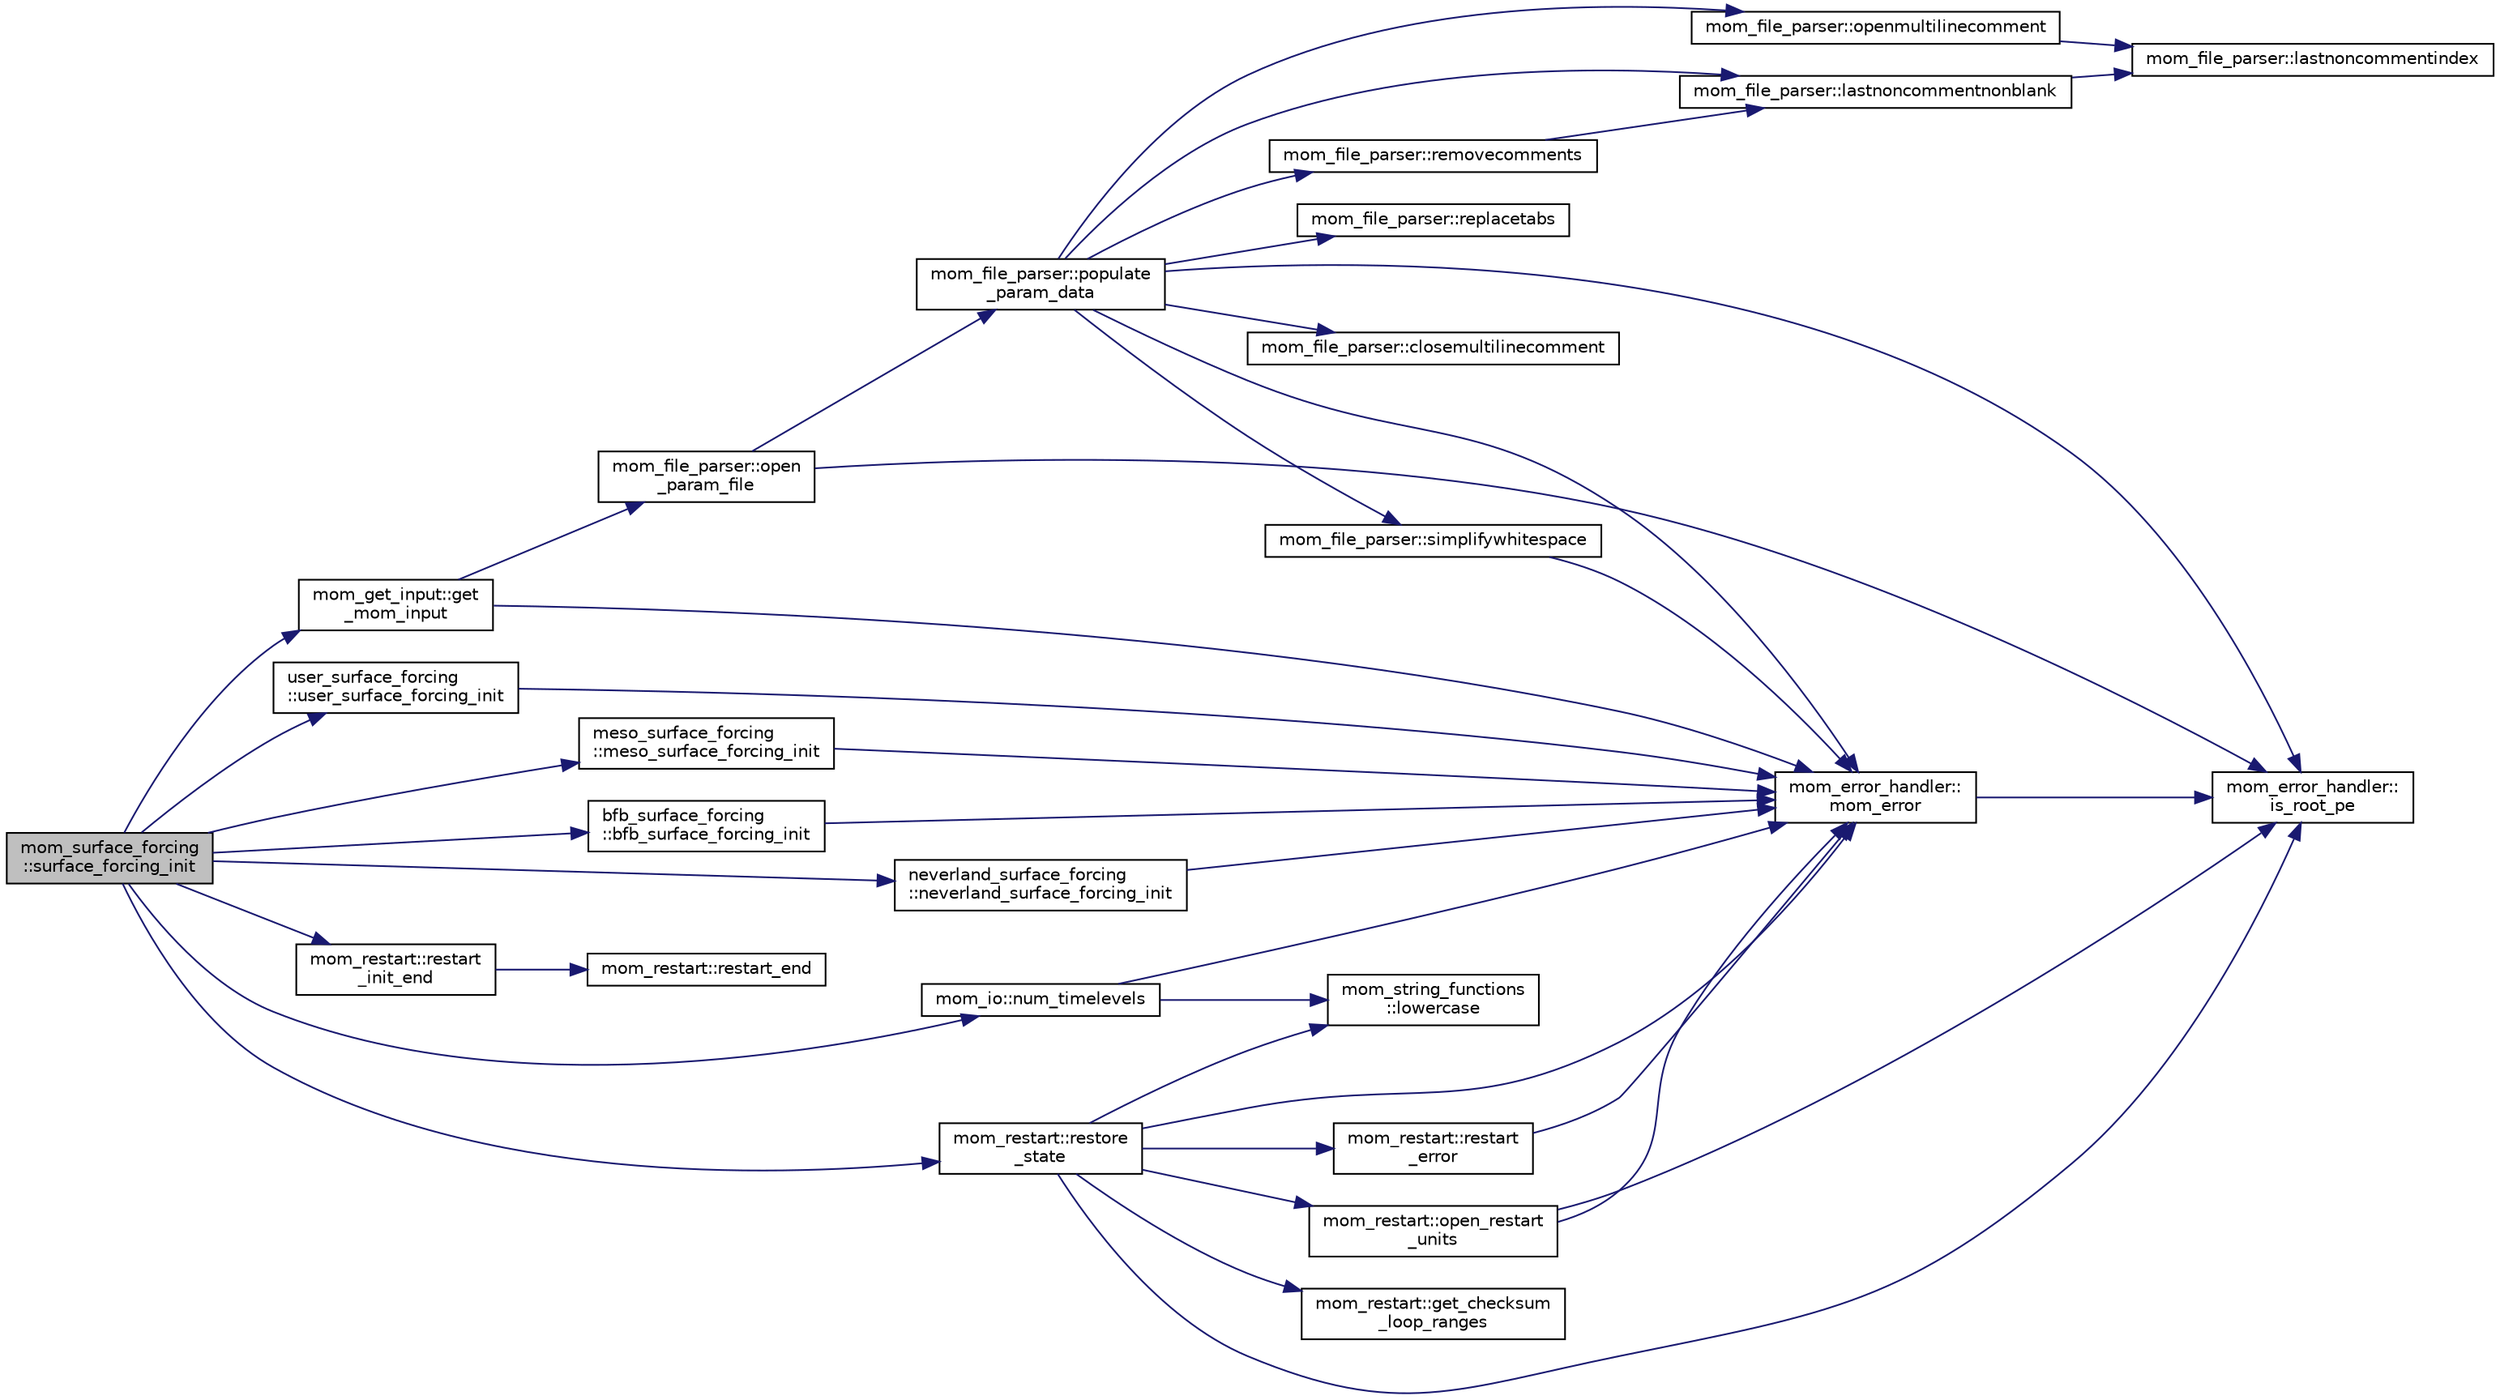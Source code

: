 digraph "mom_surface_forcing::surface_forcing_init"
{
 // INTERACTIVE_SVG=YES
 // LATEX_PDF_SIZE
  edge [fontname="Helvetica",fontsize="10",labelfontname="Helvetica",labelfontsize="10"];
  node [fontname="Helvetica",fontsize="10",shape=record];
  rankdir="LR";
  Node1 [label="mom_surface_forcing\l::surface_forcing_init",height=0.2,width=0.4,color="black", fillcolor="grey75", style="filled", fontcolor="black",tooltip="Initialize the surface forcing module."];
  Node1 -> Node2 [color="midnightblue",fontsize="10",style="solid",fontname="Helvetica"];
  Node2 [label="bfb_surface_forcing\l::bfb_surface_forcing_init",height=0.2,width=0.4,color="black", fillcolor="white", style="filled",URL="$namespacebfb__surface__forcing.html#ae760f8fb9617059e3dd8a7a0a6051830",tooltip="Initialization for forcing the boundary-forced-basin (BFB) configuration."];
  Node2 -> Node3 [color="midnightblue",fontsize="10",style="solid",fontname="Helvetica"];
  Node3 [label="mom_error_handler::\lmom_error",height=0.2,width=0.4,color="black", fillcolor="white", style="filled",URL="$namespacemom__error__handler.html#a460cfb79a06c29fc249952c2a3710d67",tooltip="This provides a convenient interface for writing an mpp_error message with run-time filter based on a..."];
  Node3 -> Node4 [color="midnightblue",fontsize="10",style="solid",fontname="Helvetica"];
  Node4 [label="mom_error_handler::\lis_root_pe",height=0.2,width=0.4,color="black", fillcolor="white", style="filled",URL="$namespacemom__error__handler.html#ad5f00a53059c72fe2332d1436c80ca71",tooltip="This returns .true. if the current PE is the root PE."];
  Node1 -> Node5 [color="midnightblue",fontsize="10",style="solid",fontname="Helvetica"];
  Node5 [label="mom_get_input::get\l_mom_input",height=0.2,width=0.4,color="black", fillcolor="white", style="filled",URL="$namespacemom__get__input.html#a46e89b56d1317f17ccb44b3fa7694731",tooltip="Get the names of the I/O directories and initialization file. Also calls the subroutine that opens ru..."];
  Node5 -> Node3 [color="midnightblue",fontsize="10",style="solid",fontname="Helvetica"];
  Node5 -> Node6 [color="midnightblue",fontsize="10",style="solid",fontname="Helvetica"];
  Node6 [label="mom_file_parser::open\l_param_file",height=0.2,width=0.4,color="black", fillcolor="white", style="filled",URL="$namespacemom__file__parser.html#abecae1b9386aafa17aec927af1f8c448",tooltip="Make the contents of a parameter input file availalble in a param_file_type."];
  Node6 -> Node4 [color="midnightblue",fontsize="10",style="solid",fontname="Helvetica"];
  Node6 -> Node7 [color="midnightblue",fontsize="10",style="solid",fontname="Helvetica"];
  Node7 [label="mom_file_parser::populate\l_param_data",height=0.2,width=0.4,color="black", fillcolor="white", style="filled",URL="$namespacemom__file__parser.html#a7abfd98d7f0831fc0d1f3747a68f1be9",tooltip="Read the contents of a parameter input file, and store the contents in a file_data_type after removin..."];
  Node7 -> Node8 [color="midnightblue",fontsize="10",style="solid",fontname="Helvetica"];
  Node8 [label="mom_file_parser::closemultilinecomment",height=0.2,width=0.4,color="black", fillcolor="white", style="filled",URL="$namespacemom__file__parser.html#a99c426fd23fc4df0c4d05e33039e0a66",tooltip="Return True if a */ appears on this line."];
  Node7 -> Node4 [color="midnightblue",fontsize="10",style="solid",fontname="Helvetica"];
  Node7 -> Node9 [color="midnightblue",fontsize="10",style="solid",fontname="Helvetica"];
  Node9 [label="mom_file_parser::lastnoncommentnonblank",height=0.2,width=0.4,color="black", fillcolor="white", style="filled",URL="$namespacemom__file__parser.html#ab4b89d9420e174185db1c6aa3feb948b",tooltip="Find position of last non-blank character before any comments."];
  Node9 -> Node10 [color="midnightblue",fontsize="10",style="solid",fontname="Helvetica"];
  Node10 [label="mom_file_parser::lastnoncommentindex",height=0.2,width=0.4,color="black", fillcolor="white", style="filled",URL="$namespacemom__file__parser.html#a000fd0a0681f9e73481ef2663154df78",tooltip="Find position of last character before any comments, As marked by \"!\", \"//\", or \"/*\" following F90,..."];
  Node7 -> Node3 [color="midnightblue",fontsize="10",style="solid",fontname="Helvetica"];
  Node7 -> Node11 [color="midnightblue",fontsize="10",style="solid",fontname="Helvetica"];
  Node11 [label="mom_file_parser::openmultilinecomment",height=0.2,width=0.4,color="black", fillcolor="white", style="filled",URL="$namespacemom__file__parser.html#a476a2649ce161e38088588e07f7df130",tooltip="Return True if a /* appears on this line without a closing */."];
  Node11 -> Node10 [color="midnightblue",fontsize="10",style="solid",fontname="Helvetica"];
  Node7 -> Node12 [color="midnightblue",fontsize="10",style="solid",fontname="Helvetica"];
  Node12 [label="mom_file_parser::removecomments",height=0.2,width=0.4,color="black", fillcolor="white", style="filled",URL="$namespacemom__file__parser.html#ae0b982cc161173a401291757a6677373",tooltip="Trims comments and leading blanks from string."];
  Node12 -> Node9 [color="midnightblue",fontsize="10",style="solid",fontname="Helvetica"];
  Node7 -> Node13 [color="midnightblue",fontsize="10",style="solid",fontname="Helvetica"];
  Node13 [label="mom_file_parser::replacetabs",height=0.2,width=0.4,color="black", fillcolor="white", style="filled",URL="$namespacemom__file__parser.html#a9813087789e0924f363d7f67768c7f42",tooltip="Returns a string with tabs replaced by a blank."];
  Node7 -> Node14 [color="midnightblue",fontsize="10",style="solid",fontname="Helvetica"];
  Node14 [label="mom_file_parser::simplifywhitespace",height=0.2,width=0.4,color="black", fillcolor="white", style="filled",URL="$namespacemom__file__parser.html#a3ad322925f44e8cb48c4e652634f6f93",tooltip="Constructs a string with all repeated whitespace replaced with single blanks and insert white space w..."];
  Node14 -> Node3 [color="midnightblue",fontsize="10",style="solid",fontname="Helvetica"];
  Node1 -> Node15 [color="midnightblue",fontsize="10",style="solid",fontname="Helvetica"];
  Node15 [label="meso_surface_forcing\l::meso_surface_forcing_init",height=0.2,width=0.4,color="black", fillcolor="white", style="filled",URL="$namespacemeso__surface__forcing.html#a4abcd61c512afc5f57bc846bad619e78",tooltip="Initialize the MESO surface forcing module."];
  Node15 -> Node3 [color="midnightblue",fontsize="10",style="solid",fontname="Helvetica"];
  Node1 -> Node16 [color="midnightblue",fontsize="10",style="solid",fontname="Helvetica"];
  Node16 [label="neverland_surface_forcing\l::neverland_surface_forcing_init",height=0.2,width=0.4,color="black", fillcolor="white", style="filled",URL="$namespaceneverland__surface__forcing.html#a4a00a664d88d8f222e7876f476cb04d6",tooltip="Initializes the Neverland control structure."];
  Node16 -> Node3 [color="midnightblue",fontsize="10",style="solid",fontname="Helvetica"];
  Node1 -> Node17 [color="midnightblue",fontsize="10",style="solid",fontname="Helvetica"];
  Node17 [label="mom_io::num_timelevels",height=0.2,width=0.4,color="black", fillcolor="white", style="filled",URL="$namespacemom__io.html#a79952045e028c6882f5b04ea5a1a83f7",tooltip="This function determines how many time levels a variable has."];
  Node17 -> Node18 [color="midnightblue",fontsize="10",style="solid",fontname="Helvetica"];
  Node18 [label="mom_string_functions\l::lowercase",height=0.2,width=0.4,color="black", fillcolor="white", style="filled",URL="$namespacemom__string__functions.html#a4d76e9e8c2cd53f210b02006924a9212",tooltip="Return a string in which all uppercase letters have been replaced by their lowercase counterparts."];
  Node17 -> Node3 [color="midnightblue",fontsize="10",style="solid",fontname="Helvetica"];
  Node1 -> Node19 [color="midnightblue",fontsize="10",style="solid",fontname="Helvetica"];
  Node19 [label="mom_restart::restart\l_init_end",height=0.2,width=0.4,color="black", fillcolor="white", style="filled",URL="$namespacemom__restart.html#a304183ab574d06ac810b41b1e82eb89c",tooltip="Indicate that all variables have now been registered."];
  Node19 -> Node20 [color="midnightblue",fontsize="10",style="solid",fontname="Helvetica"];
  Node20 [label="mom_restart::restart_end",height=0.2,width=0.4,color="black", fillcolor="white", style="filled",URL="$namespacemom__restart.html#ab1ebc8fc62c81dd175b09d376ca2a564",tooltip="Deallocate memory associated with a MOM_restart_CS variable."];
  Node1 -> Node21 [color="midnightblue",fontsize="10",style="solid",fontname="Helvetica"];
  Node21 [label="mom_restart::restore\l_state",height=0.2,width=0.4,color="black", fillcolor="white", style="filled",URL="$namespacemom__restart.html#aec60d8a437fc858db4a020f9985b449d",tooltip="restore_state reads the model state from previously generated files. All restart variables are read f..."];
  Node21 -> Node22 [color="midnightblue",fontsize="10",style="solid",fontname="Helvetica"];
  Node22 [label="mom_restart::get_checksum\l_loop_ranges",height=0.2,width=0.4,color="black", fillcolor="white", style="filled",URL="$namespacemom__restart.html#ac31159d0fec067a0a07ac1ac44a5ff8e",tooltip="Return bounds for computing checksums to store in restart files."];
  Node21 -> Node4 [color="midnightblue",fontsize="10",style="solid",fontname="Helvetica"];
  Node21 -> Node18 [color="midnightblue",fontsize="10",style="solid",fontname="Helvetica"];
  Node21 -> Node3 [color="midnightblue",fontsize="10",style="solid",fontname="Helvetica"];
  Node21 -> Node23 [color="midnightblue",fontsize="10",style="solid",fontname="Helvetica"];
  Node23 [label="mom_restart::open_restart\l_units",height=0.2,width=0.4,color="black", fillcolor="white", style="filled",URL="$namespacemom__restart.html#aa4e2dbb538be7a86468409131316da96",tooltip="open_restart_units determines the number of existing restart files and optionally opens them and retu..."];
  Node23 -> Node4 [color="midnightblue",fontsize="10",style="solid",fontname="Helvetica"];
  Node23 -> Node3 [color="midnightblue",fontsize="10",style="solid",fontname="Helvetica"];
  Node21 -> Node24 [color="midnightblue",fontsize="10",style="solid",fontname="Helvetica"];
  Node24 [label="mom_restart::restart\l_error",height=0.2,width=0.4,color="black", fillcolor="white", style="filled",URL="$namespacemom__restart.html#a4b143fb18dab7c0825e426fbf9532623",tooltip=" "];
  Node24 -> Node3 [color="midnightblue",fontsize="10",style="solid",fontname="Helvetica"];
  Node1 -> Node25 [color="midnightblue",fontsize="10",style="solid",fontname="Helvetica"];
  Node25 [label="user_surface_forcing\l::user_surface_forcing_init",height=0.2,width=0.4,color="black", fillcolor="white", style="filled",URL="$namespaceuser__surface__forcing.html#a8a36d30ac7b704d55a8fecc2d29b2b49",tooltip="This subroutine initializes the USER_surface_forcing module."];
  Node25 -> Node3 [color="midnightblue",fontsize="10",style="solid",fontname="Helvetica"];
}
